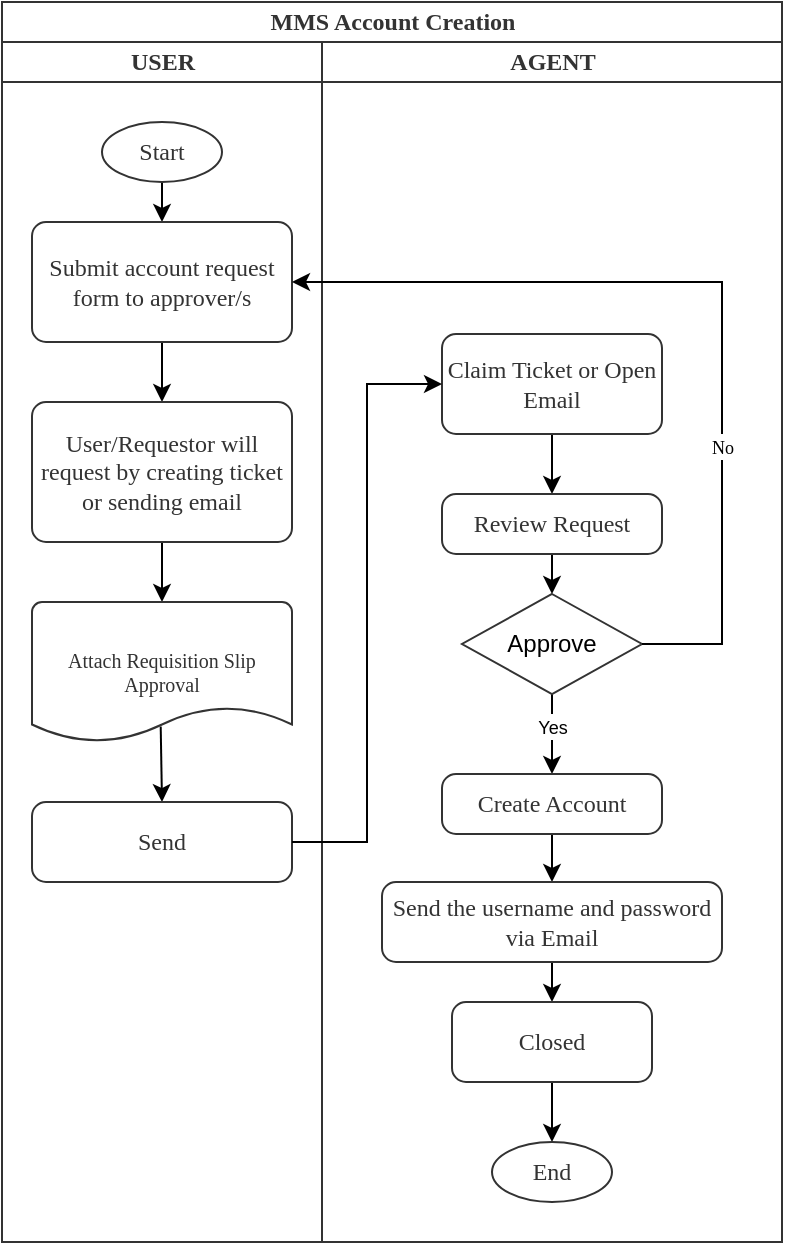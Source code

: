 <mxfile version="21.1.6" type="github" pages="2">
  <diagram name="Page-1" id="LfgklkOVwcECTKzBFRFU">
    <mxGraphModel dx="1687" dy="860" grid="1" gridSize="10" guides="1" tooltips="1" connect="1" arrows="1" fold="1" page="1" pageScale="1" pageWidth="700" pageHeight="1000" math="0" shadow="0">
      <root>
        <mxCell id="0" />
        <mxCell id="1" parent="0" />
        <mxCell id="MzoVVwguKjUy_aV0ODvC-1" value="MMS Account Creation" style="swimlane;childLayout=stackLayout;resizeParent=1;resizeParentMax=0;startSize=20;html=1;strokeColor=#333333;fontColor=#333333;fontFamily=Lucida Console;" vertex="1" parent="1">
          <mxGeometry x="40.0" y="130" width="390" height="620" as="geometry" />
        </mxCell>
        <mxCell id="MzoVVwguKjUy_aV0ODvC-2" value="USER" style="swimlane;startSize=20;html=1;strokeColor=#333333;fontColor=#333333;fontFamily=Lucida Console;" vertex="1" parent="MzoVVwguKjUy_aV0ODvC-1">
          <mxGeometry y="20" width="160" height="600" as="geometry" />
        </mxCell>
        <mxCell id="MzoVVwguKjUy_aV0ODvC-27" style="edgeStyle=orthogonalEdgeStyle;rounded=0;orthogonalLoop=1;jettySize=auto;html=1;exitX=0.5;exitY=1;exitDx=0;exitDy=0;exitPerimeter=0;entryX=0.5;entryY=0;entryDx=0;entryDy=0;" edge="1" parent="MzoVVwguKjUy_aV0ODvC-2" source="MzoVVwguKjUy_aV0ODvC-5" target="MzoVVwguKjUy_aV0ODvC-6">
          <mxGeometry relative="1" as="geometry" />
        </mxCell>
        <mxCell id="MzoVVwguKjUy_aV0ODvC-5" value="Start" style="strokeWidth=1;html=1;shape=mxgraph.flowchart.start_1;whiteSpace=wrap;strokeColor=#333333;fontColor=#333333;fontFamily=Lucida Console;" vertex="1" parent="MzoVVwguKjUy_aV0ODvC-2">
          <mxGeometry x="50" y="40" width="60" height="30" as="geometry" />
        </mxCell>
        <mxCell id="MzoVVwguKjUy_aV0ODvC-28" style="edgeStyle=orthogonalEdgeStyle;rounded=0;orthogonalLoop=1;jettySize=auto;html=1;exitX=0.5;exitY=1;exitDx=0;exitDy=0;entryX=0.5;entryY=0;entryDx=0;entryDy=0;" edge="1" parent="MzoVVwguKjUy_aV0ODvC-2" source="MzoVVwguKjUy_aV0ODvC-6" target="MzoVVwguKjUy_aV0ODvC-7">
          <mxGeometry relative="1" as="geometry" />
        </mxCell>
        <mxCell id="MzoVVwguKjUy_aV0ODvC-6" value="Submit account request form to approver/s" style="rounded=1;whiteSpace=wrap;html=1;absoluteArcSize=1;arcSize=14;strokeWidth=1;strokeColor=#333333;fontColor=#333333;fontFamily=Lucida Console;" vertex="1" parent="MzoVVwguKjUy_aV0ODvC-2">
          <mxGeometry x="15" y="90" width="130" height="60" as="geometry" />
        </mxCell>
        <mxCell id="MzoVVwguKjUy_aV0ODvC-29" style="edgeStyle=orthogonalEdgeStyle;rounded=0;orthogonalLoop=1;jettySize=auto;html=1;entryX=0.5;entryY=0;entryDx=0;entryDy=0;entryPerimeter=0;" edge="1" parent="MzoVVwguKjUy_aV0ODvC-2" source="MzoVVwguKjUy_aV0ODvC-7" target="MzoVVwguKjUy_aV0ODvC-8">
          <mxGeometry relative="1" as="geometry" />
        </mxCell>
        <mxCell id="MzoVVwguKjUy_aV0ODvC-7" value="User/Requestor will request by creating ticket or sending email" style="rounded=1;whiteSpace=wrap;html=1;absoluteArcSize=1;arcSize=14;strokeWidth=1;strokeColor=#333333;fontColor=#333333;fontFamily=Lucida Console;" vertex="1" parent="MzoVVwguKjUy_aV0ODvC-2">
          <mxGeometry x="15" y="180" width="130" height="70" as="geometry" />
        </mxCell>
        <mxCell id="MzoVVwguKjUy_aV0ODvC-31" style="edgeStyle=orthogonalEdgeStyle;rounded=0;orthogonalLoop=1;jettySize=auto;html=1;entryX=0.5;entryY=0;entryDx=0;entryDy=0;exitX=0.495;exitY=0.89;exitDx=0;exitDy=0;exitPerimeter=0;" edge="1" parent="MzoVVwguKjUy_aV0ODvC-2" source="MzoVVwguKjUy_aV0ODvC-8" target="MzoVVwguKjUy_aV0ODvC-9">
          <mxGeometry relative="1" as="geometry" />
        </mxCell>
        <mxCell id="MzoVVwguKjUy_aV0ODvC-8" value="Attach Requisition Slip Approval" style="strokeWidth=1;html=1;shape=mxgraph.flowchart.document2;whiteSpace=wrap;size=0.25;fontSize=10;fontFamily=Lucida Console;fontColor=#333333;strokeColor=#333333;" vertex="1" parent="MzoVVwguKjUy_aV0ODvC-2">
          <mxGeometry x="15" y="280" width="130" height="70" as="geometry" />
        </mxCell>
        <mxCell id="MzoVVwguKjUy_aV0ODvC-9" value="Send" style="rounded=1;whiteSpace=wrap;html=1;absoluteArcSize=1;arcSize=14;strokeWidth=1;strokeColor=#333333;fontColor=#333333;fontFamily=Lucida Console;" vertex="1" parent="MzoVVwguKjUy_aV0ODvC-2">
          <mxGeometry x="15" y="380" width="130" height="40" as="geometry" />
        </mxCell>
        <mxCell id="MzoVVwguKjUy_aV0ODvC-3" value="AGENT" style="swimlane;startSize=20;html=1;strokeColor=#333333;fontColor=#333333;fontFamily=Lucida Console;" vertex="1" parent="MzoVVwguKjUy_aV0ODvC-1">
          <mxGeometry x="160" y="20" width="230" height="600" as="geometry" />
        </mxCell>
        <mxCell id="MzoVVwguKjUy_aV0ODvC-32" style="edgeStyle=orthogonalEdgeStyle;rounded=0;orthogonalLoop=1;jettySize=auto;html=1;entryX=0.5;entryY=0;entryDx=0;entryDy=0;" edge="1" parent="MzoVVwguKjUy_aV0ODvC-3" source="MzoVVwguKjUy_aV0ODvC-10" target="MzoVVwguKjUy_aV0ODvC-11">
          <mxGeometry relative="1" as="geometry" />
        </mxCell>
        <mxCell id="MzoVVwguKjUy_aV0ODvC-10" value="Claim Ticket or Open Email" style="rounded=1;whiteSpace=wrap;html=1;absoluteArcSize=1;arcSize=14;strokeWidth=1;strokeColor=#333333;fontColor=#333333;fontFamily=Lucida Console;" vertex="1" parent="MzoVVwguKjUy_aV0ODvC-3">
          <mxGeometry x="60" y="146" width="110" height="50" as="geometry" />
        </mxCell>
        <mxCell id="MzoVVwguKjUy_aV0ODvC-33" style="edgeStyle=orthogonalEdgeStyle;rounded=0;orthogonalLoop=1;jettySize=auto;html=1;exitX=0.5;exitY=1;exitDx=0;exitDy=0;entryX=0.5;entryY=0;entryDx=0;entryDy=0;entryPerimeter=0;" edge="1" parent="MzoVVwguKjUy_aV0ODvC-3" source="MzoVVwguKjUy_aV0ODvC-11" target="MzoVVwguKjUy_aV0ODvC-12">
          <mxGeometry relative="1" as="geometry" />
        </mxCell>
        <mxCell id="MzoVVwguKjUy_aV0ODvC-11" value="Review Request" style="rounded=1;whiteSpace=wrap;html=1;absoluteArcSize=1;arcSize=14;strokeWidth=1;strokeColor=#333333;fontColor=#333333;fontFamily=Lucida Console;" vertex="1" parent="MzoVVwguKjUy_aV0ODvC-3">
          <mxGeometry x="60" y="226" width="110" height="30" as="geometry" />
        </mxCell>
        <mxCell id="MzoVVwguKjUy_aV0ODvC-16" style="edgeStyle=orthogonalEdgeStyle;rounded=0;orthogonalLoop=1;jettySize=auto;html=1;exitX=0.5;exitY=1;exitDx=0;exitDy=0;exitPerimeter=0;entryX=0.5;entryY=0;entryDx=0;entryDy=0;" edge="1" parent="MzoVVwguKjUy_aV0ODvC-3" source="MzoVVwguKjUy_aV0ODvC-12" target="MzoVVwguKjUy_aV0ODvC-15">
          <mxGeometry relative="1" as="geometry">
            <Array as="points">
              <mxPoint x="115" y="336" />
              <mxPoint x="115" y="336" />
            </Array>
          </mxGeometry>
        </mxCell>
        <mxCell id="MzoVVwguKjUy_aV0ODvC-17" value="&lt;font style=&quot;font-size: 9px;&quot;&gt;Yes&lt;/font&gt;" style="edgeLabel;html=1;align=center;verticalAlign=middle;resizable=0;points=[];" vertex="1" connectable="0" parent="MzoVVwguKjUy_aV0ODvC-16">
          <mxGeometry x="-0.219" relative="1" as="geometry">
            <mxPoint as="offset" />
          </mxGeometry>
        </mxCell>
        <mxCell id="MzoVVwguKjUy_aV0ODvC-12" value="Approve" style="strokeWidth=1;html=1;shape=mxgraph.flowchart.decision;whiteSpace=wrap;strokeColor=#333333;" vertex="1" parent="MzoVVwguKjUy_aV0ODvC-3">
          <mxGeometry x="70" y="276" width="90" height="50" as="geometry" />
        </mxCell>
        <mxCell id="MzoVVwguKjUy_aV0ODvC-34" style="edgeStyle=orthogonalEdgeStyle;rounded=0;orthogonalLoop=1;jettySize=auto;html=1;exitX=0.5;exitY=1;exitDx=0;exitDy=0;entryX=0.5;entryY=0;entryDx=0;entryDy=0;" edge="1" parent="MzoVVwguKjUy_aV0ODvC-3" source="MzoVVwguKjUy_aV0ODvC-15" target="MzoVVwguKjUy_aV0ODvC-21">
          <mxGeometry relative="1" as="geometry" />
        </mxCell>
        <mxCell id="MzoVVwguKjUy_aV0ODvC-15" value="Create Account" style="rounded=1;whiteSpace=wrap;html=1;absoluteArcSize=1;arcSize=14;strokeWidth=1;strokeColor=#333333;fontColor=#333333;fontFamily=Lucida Console;" vertex="1" parent="MzoVVwguKjUy_aV0ODvC-3">
          <mxGeometry x="60" y="366" width="110" height="30" as="geometry" />
        </mxCell>
        <mxCell id="MzoVVwguKjUy_aV0ODvC-35" style="edgeStyle=orthogonalEdgeStyle;rounded=0;orthogonalLoop=1;jettySize=auto;html=1;exitX=0.5;exitY=1;exitDx=0;exitDy=0;entryX=0.5;entryY=0;entryDx=0;entryDy=0;" edge="1" parent="MzoVVwguKjUy_aV0ODvC-3" source="MzoVVwguKjUy_aV0ODvC-21" target="MzoVVwguKjUy_aV0ODvC-22">
          <mxGeometry relative="1" as="geometry" />
        </mxCell>
        <mxCell id="MzoVVwguKjUy_aV0ODvC-21" value="Send the username and password via Email" style="rounded=1;whiteSpace=wrap;html=1;absoluteArcSize=1;arcSize=14;strokeWidth=1;strokeColor=#333333;fontColor=#333333;fontFamily=Lucida Console;" vertex="1" parent="MzoVVwguKjUy_aV0ODvC-3">
          <mxGeometry x="30" y="420" width="170" height="40" as="geometry" />
        </mxCell>
        <mxCell id="MzoVVwguKjUy_aV0ODvC-36" style="edgeStyle=orthogonalEdgeStyle;rounded=0;orthogonalLoop=1;jettySize=auto;html=1;exitX=0.5;exitY=1;exitDx=0;exitDy=0;entryX=0.5;entryY=0;entryDx=0;entryDy=0;entryPerimeter=0;" edge="1" parent="MzoVVwguKjUy_aV0ODvC-3" source="MzoVVwguKjUy_aV0ODvC-22" target="MzoVVwguKjUy_aV0ODvC-23">
          <mxGeometry relative="1" as="geometry" />
        </mxCell>
        <mxCell id="MzoVVwguKjUy_aV0ODvC-22" value="Closed" style="rounded=1;whiteSpace=wrap;html=1;absoluteArcSize=1;arcSize=14;strokeWidth=1;strokeColor=#333333;fontColor=#333333;fontFamily=Lucida Console;" vertex="1" parent="MzoVVwguKjUy_aV0ODvC-3">
          <mxGeometry x="65" y="480" width="100" height="40" as="geometry" />
        </mxCell>
        <mxCell id="MzoVVwguKjUy_aV0ODvC-23" value="End" style="strokeWidth=1;html=1;shape=mxgraph.flowchart.start_1;whiteSpace=wrap;strokeColor=#333333;fontColor=#333333;fontFamily=Lucida Console;" vertex="1" parent="MzoVVwguKjUy_aV0ODvC-3">
          <mxGeometry x="85" y="550" width="60" height="30" as="geometry" />
        </mxCell>
        <mxCell id="MzoVVwguKjUy_aV0ODvC-14" style="edgeStyle=orthogonalEdgeStyle;rounded=0;orthogonalLoop=1;jettySize=auto;html=1;exitX=1;exitY=0.5;exitDx=0;exitDy=0;entryX=0;entryY=0.5;entryDx=0;entryDy=0;" edge="1" parent="MzoVVwguKjUy_aV0ODvC-1" source="MzoVVwguKjUy_aV0ODvC-9" target="MzoVVwguKjUy_aV0ODvC-10">
          <mxGeometry relative="1" as="geometry" />
        </mxCell>
        <mxCell id="MzoVVwguKjUy_aV0ODvC-24" style="edgeStyle=orthogonalEdgeStyle;rounded=0;orthogonalLoop=1;jettySize=auto;html=1;entryX=1;entryY=0.5;entryDx=0;entryDy=0;" edge="1" parent="MzoVVwguKjUy_aV0ODvC-1" source="MzoVVwguKjUy_aV0ODvC-12" target="MzoVVwguKjUy_aV0ODvC-6">
          <mxGeometry relative="1" as="geometry">
            <Array as="points">
              <mxPoint x="360" y="321" />
              <mxPoint x="360" y="140" />
            </Array>
          </mxGeometry>
        </mxCell>
        <mxCell id="MzoVVwguKjUy_aV0ODvC-25" value="&lt;font style=&quot;font-size: 9px;&quot; face=&quot;Lucida Console&quot;&gt;No&lt;/font&gt;" style="edgeLabel;html=1;align=center;verticalAlign=middle;resizable=0;points=[];" vertex="1" connectable="0" parent="MzoVVwguKjUy_aV0ODvC-24">
          <mxGeometry x="-0.362" relative="1" as="geometry">
            <mxPoint as="offset" />
          </mxGeometry>
        </mxCell>
      </root>
    </mxGraphModel>
  </diagram>
  <diagram id="YVsPaFmG6XjJe6Bd7RMX" name="Page-2">
    <mxGraphModel dx="1434" dy="731" grid="1" gridSize="10" guides="1" tooltips="1" connect="1" arrows="1" fold="1" page="1" pageScale="1" pageWidth="700" pageHeight="1000" math="0" shadow="0">
      <root>
        <mxCell id="0" />
        <mxCell id="1" parent="0" />
      </root>
    </mxGraphModel>
  </diagram>
</mxfile>
